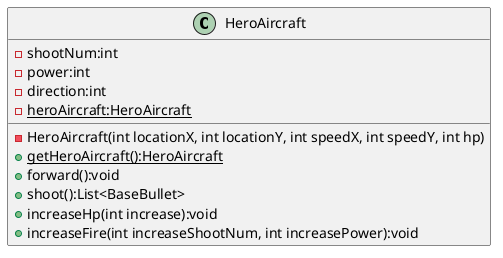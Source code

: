 @startuml
'https://plantuml.com/class-diagram

class HeroAircraft {
    - shootNum:int
    - power:int
    - direction:int
    - {static} heroAircraft:HeroAircraft
    - HeroAircraft(int locationX, int locationY, int speedX, int speedY, int hp)
    + {static} getHeroAircraft():HeroAircraft
    + forward():void
    + shoot():List<BaseBullet>
    + increaseHp(int increase):void
    + increaseFire(int increaseShootNum, int increasePower):void
}

@enduml